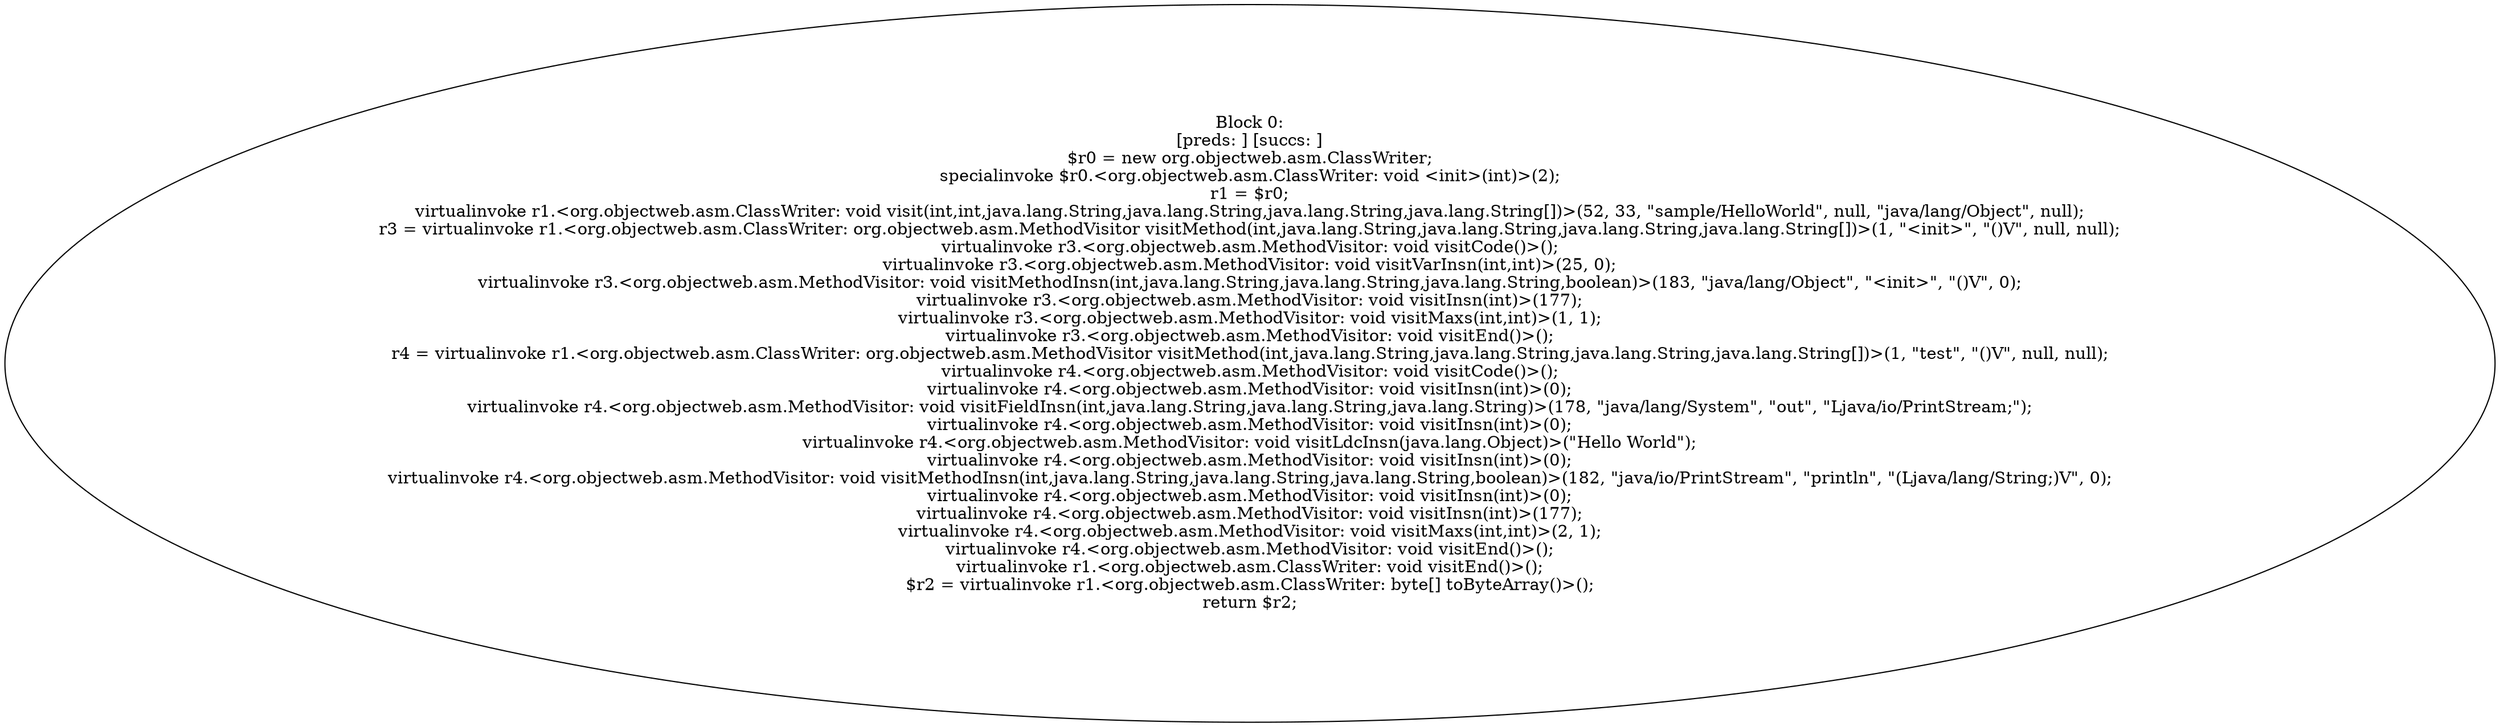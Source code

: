 digraph "unitGraph" {
    "Block 0:
[preds: ] [succs: ]
$r0 = new org.objectweb.asm.ClassWriter;
specialinvoke $r0.<org.objectweb.asm.ClassWriter: void <init>(int)>(2);
r1 = $r0;
virtualinvoke r1.<org.objectweb.asm.ClassWriter: void visit(int,int,java.lang.String,java.lang.String,java.lang.String,java.lang.String[])>(52, 33, \"sample/HelloWorld\", null, \"java/lang/Object\", null);
r3 = virtualinvoke r1.<org.objectweb.asm.ClassWriter: org.objectweb.asm.MethodVisitor visitMethod(int,java.lang.String,java.lang.String,java.lang.String,java.lang.String[])>(1, \"<init>\", \"()V\", null, null);
virtualinvoke r3.<org.objectweb.asm.MethodVisitor: void visitCode()>();
virtualinvoke r3.<org.objectweb.asm.MethodVisitor: void visitVarInsn(int,int)>(25, 0);
virtualinvoke r3.<org.objectweb.asm.MethodVisitor: void visitMethodInsn(int,java.lang.String,java.lang.String,java.lang.String,boolean)>(183, \"java/lang/Object\", \"<init>\", \"()V\", 0);
virtualinvoke r3.<org.objectweb.asm.MethodVisitor: void visitInsn(int)>(177);
virtualinvoke r3.<org.objectweb.asm.MethodVisitor: void visitMaxs(int,int)>(1, 1);
virtualinvoke r3.<org.objectweb.asm.MethodVisitor: void visitEnd()>();
r4 = virtualinvoke r1.<org.objectweb.asm.ClassWriter: org.objectweb.asm.MethodVisitor visitMethod(int,java.lang.String,java.lang.String,java.lang.String,java.lang.String[])>(1, \"test\", \"()V\", null, null);
virtualinvoke r4.<org.objectweb.asm.MethodVisitor: void visitCode()>();
virtualinvoke r4.<org.objectweb.asm.MethodVisitor: void visitInsn(int)>(0);
virtualinvoke r4.<org.objectweb.asm.MethodVisitor: void visitFieldInsn(int,java.lang.String,java.lang.String,java.lang.String)>(178, \"java/lang/System\", \"out\", \"Ljava/io/PrintStream;\");
virtualinvoke r4.<org.objectweb.asm.MethodVisitor: void visitInsn(int)>(0);
virtualinvoke r4.<org.objectweb.asm.MethodVisitor: void visitLdcInsn(java.lang.Object)>(\"Hello World\");
virtualinvoke r4.<org.objectweb.asm.MethodVisitor: void visitInsn(int)>(0);
virtualinvoke r4.<org.objectweb.asm.MethodVisitor: void visitMethodInsn(int,java.lang.String,java.lang.String,java.lang.String,boolean)>(182, \"java/io/PrintStream\", \"println\", \"(Ljava/lang/String;)V\", 0);
virtualinvoke r4.<org.objectweb.asm.MethodVisitor: void visitInsn(int)>(0);
virtualinvoke r4.<org.objectweb.asm.MethodVisitor: void visitInsn(int)>(177);
virtualinvoke r4.<org.objectweb.asm.MethodVisitor: void visitMaxs(int,int)>(2, 1);
virtualinvoke r4.<org.objectweb.asm.MethodVisitor: void visitEnd()>();
virtualinvoke r1.<org.objectweb.asm.ClassWriter: void visitEnd()>();
$r2 = virtualinvoke r1.<org.objectweb.asm.ClassWriter: byte[] toByteArray()>();
return $r2;
"
}
